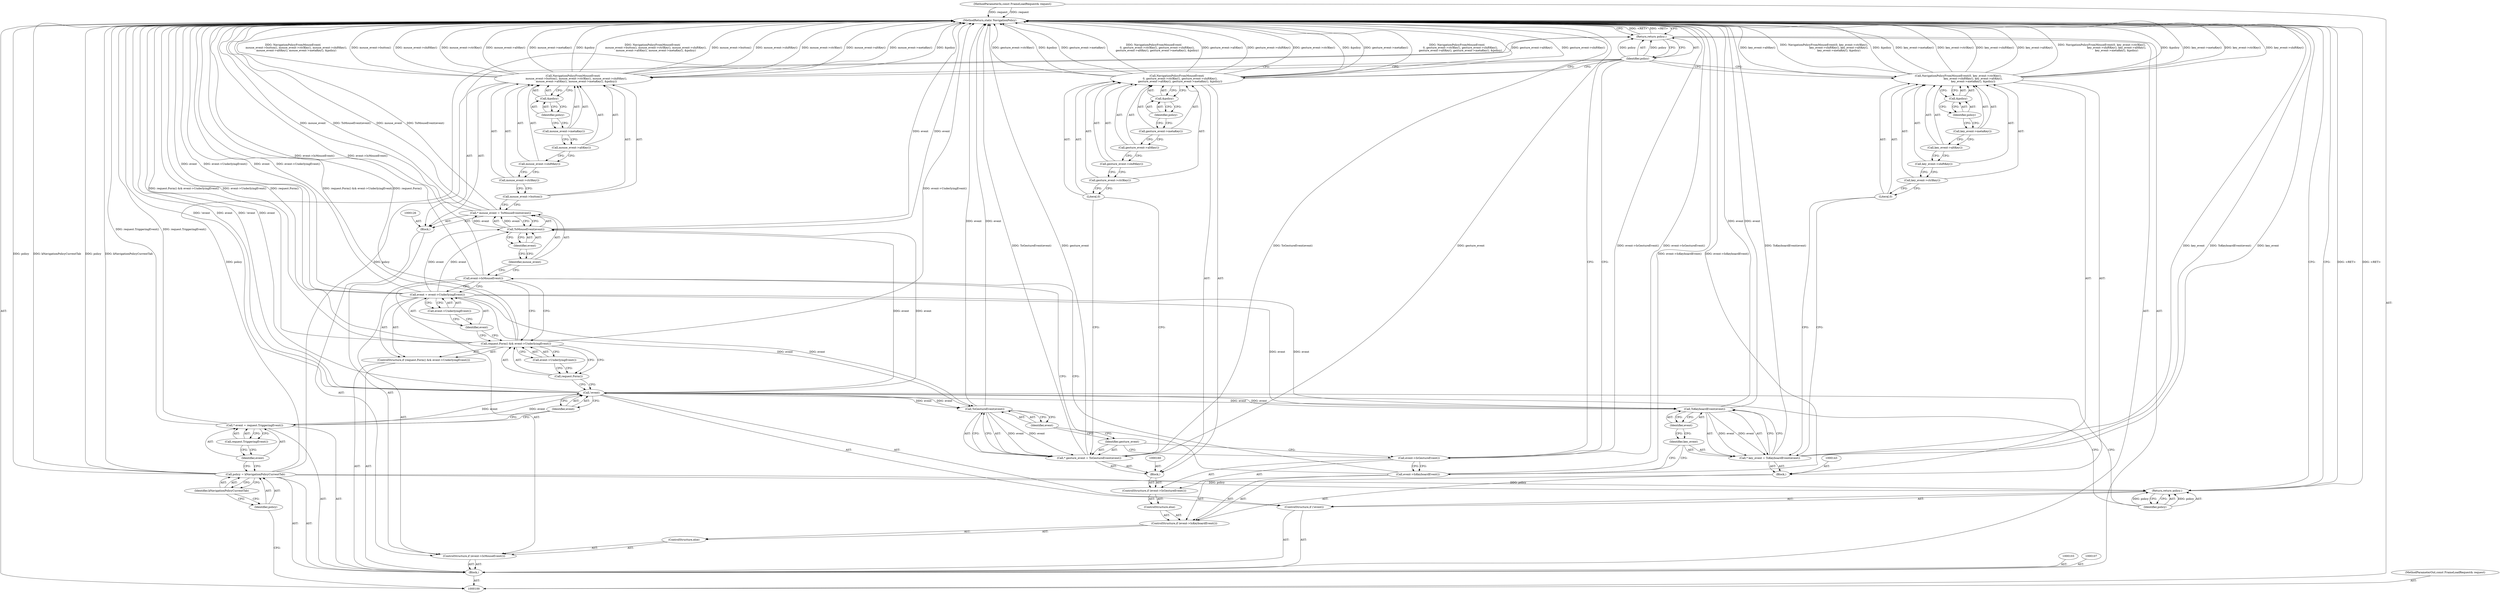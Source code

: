 digraph "1_Chrome_4379a7fcff8190aa7ba72307b398161c32102c52" {
"1000175" [label="(MethodReturn,static NavigationPolicy)"];
"1000127" [label="(Call,* mouse_event = ToMouseEvent(event))"];
"1000128" [label="(Identifier,mouse_event)"];
"1000129" [label="(Call,ToMouseEvent(event))"];
"1000130" [label="(Identifier,event)"];
"1000125" [label="(Block,)"];
"1000131" [label="(Call,NavigationPolicyFromMouseEvent(\n        mouse_event->button(), mouse_event->ctrlKey(), mouse_event->shiftKey(),\n        mouse_event->altKey(), mouse_event->metaKey(), &policy))"];
"1000133" [label="(Call,mouse_event->ctrlKey())"];
"1000134" [label="(Call,mouse_event->shiftKey())"];
"1000132" [label="(Call,mouse_event->button())"];
"1000136" [label="(Call,mouse_event->metaKey())"];
"1000137" [label="(Call,&policy)"];
"1000138" [label="(Identifier,policy)"];
"1000135" [label="(Call,mouse_event->altKey())"];
"1000141" [label="(Call,event->IsKeyboardEvent())"];
"1000139" [label="(ControlStructure,else)"];
"1000140" [label="(ControlStructure,if (event->IsKeyboardEvent()))"];
"1000144" [label="(Call,* key_event = ToKeyboardEvent(event))"];
"1000145" [label="(Identifier,key_event)"];
"1000146" [label="(Call,ToKeyboardEvent(event))"];
"1000142" [label="(Block,)"];
"1000147" [label="(Identifier,event)"];
"1000149" [label="(Literal,0)"];
"1000150" [label="(Call,key_event->ctrlKey())"];
"1000148" [label="(Call,NavigationPolicyFromMouseEvent(0, key_event->ctrlKey(),\n                                   key_event->shiftKey(), key_event->altKey(),\n                                   key_event->metaKey(), &policy))"];
"1000151" [label="(Call,key_event->shiftKey())"];
"1000152" [label="(Call,key_event->altKey())"];
"1000153" [label="(Call,key_event->metaKey())"];
"1000154" [label="(Call,&policy)"];
"1000155" [label="(Identifier,policy)"];
"1000158" [label="(Call,event->IsGestureEvent())"];
"1000156" [label="(ControlStructure,else)"];
"1000157" [label="(ControlStructure,if (event->IsGestureEvent()))"];
"1000102" [label="(Block,)"];
"1000101" [label="(MethodParameterIn,const FrameLoadRequest& request)"];
"1000283" [label="(MethodParameterOut,const FrameLoadRequest& request)"];
"1000161" [label="(Call,* gesture_event = ToGestureEvent(event))"];
"1000162" [label="(Identifier,gesture_event)"];
"1000163" [label="(Call,ToGestureEvent(event))"];
"1000159" [label="(Block,)"];
"1000164" [label="(Identifier,event)"];
"1000165" [label="(Call,NavigationPolicyFromMouseEvent(\n        0, gesture_event->ctrlKey(), gesture_event->shiftKey(),\n        gesture_event->altKey(), gesture_event->metaKey(), &policy))"];
"1000167" [label="(Call,gesture_event->ctrlKey())"];
"1000168" [label="(Call,gesture_event->shiftKey())"];
"1000166" [label="(Literal,0)"];
"1000170" [label="(Call,gesture_event->metaKey())"];
"1000171" [label="(Call,&policy)"];
"1000172" [label="(Identifier,policy)"];
"1000169" [label="(Call,gesture_event->altKey())"];
"1000174" [label="(Identifier,policy)"];
"1000173" [label="(Return,return policy;)"];
"1000104" [label="(Call,policy = kNavigationPolicyCurrentTab)"];
"1000105" [label="(Identifier,policy)"];
"1000106" [label="(Identifier,kNavigationPolicyCurrentTab)"];
"1000110" [label="(Call,request.TriggeringEvent())"];
"1000108" [label="(Call,* event = request.TriggeringEvent())"];
"1000109" [label="(Identifier,event)"];
"1000111" [label="(ControlStructure,if (!event))"];
"1000112" [label="(Call,!event)"];
"1000113" [label="(Identifier,event)"];
"1000115" [label="(Identifier,policy)"];
"1000114" [label="(Return,return policy;)"];
"1000116" [label="(ControlStructure,if (request.Form() && event->UnderlyingEvent()))"];
"1000119" [label="(Call,event->UnderlyingEvent())"];
"1000117" [label="(Call,request.Form() && event->UnderlyingEvent())"];
"1000118" [label="(Call,request.Form())"];
"1000122" [label="(Call,event->UnderlyingEvent())"];
"1000120" [label="(Call,event = event->UnderlyingEvent())"];
"1000121" [label="(Identifier,event)"];
"1000123" [label="(ControlStructure,if (event->IsMouseEvent()))"];
"1000124" [label="(Call,event->IsMouseEvent())"];
"1000175" -> "1000100"  [label="AST: "];
"1000175" -> "1000114"  [label="CFG: "];
"1000175" -> "1000173"  [label="CFG: "];
"1000173" -> "1000175"  [label="DDG: <RET>"];
"1000117" -> "1000175"  [label="DDG: request.Form() && event->UnderlyingEvent()"];
"1000117" -> "1000175"  [label="DDG: request.Form()"];
"1000117" -> "1000175"  [label="DDG: event->UnderlyingEvent()"];
"1000148" -> "1000175"  [label="DDG: key_event->shiftKey()"];
"1000148" -> "1000175"  [label="DDG: key_event->altKey()"];
"1000148" -> "1000175"  [label="DDG: NavigationPolicyFromMouseEvent(0, key_event->ctrlKey(),\n                                   key_event->shiftKey(), key_event->altKey(),\n                                   key_event->metaKey(), &policy)"];
"1000148" -> "1000175"  [label="DDG: &policy"];
"1000148" -> "1000175"  [label="DDG: key_event->metaKey()"];
"1000148" -> "1000175"  [label="DDG: key_event->ctrlKey()"];
"1000165" -> "1000175"  [label="DDG: gesture_event->altKey()"];
"1000165" -> "1000175"  [label="DDG: gesture_event->shiftKey()"];
"1000165" -> "1000175"  [label="DDG: gesture_event->ctrlKey()"];
"1000165" -> "1000175"  [label="DDG: &policy"];
"1000165" -> "1000175"  [label="DDG: gesture_event->metaKey()"];
"1000165" -> "1000175"  [label="DDG: NavigationPolicyFromMouseEvent(\n        0, gesture_event->ctrlKey(), gesture_event->shiftKey(),\n        gesture_event->altKey(), gesture_event->metaKey(), &policy)"];
"1000104" -> "1000175"  [label="DDG: policy"];
"1000104" -> "1000175"  [label="DDG: kNavigationPolicyCurrentTab"];
"1000120" -> "1000175"  [label="DDG: event"];
"1000120" -> "1000175"  [label="DDG: event->UnderlyingEvent()"];
"1000127" -> "1000175"  [label="DDG: mouse_event"];
"1000127" -> "1000175"  [label="DDG: ToMouseEvent(event)"];
"1000129" -> "1000175"  [label="DDG: event"];
"1000163" -> "1000175"  [label="DDG: event"];
"1000131" -> "1000175"  [label="DDG: mouse_event->button()"];
"1000131" -> "1000175"  [label="DDG: mouse_event->shiftKey()"];
"1000131" -> "1000175"  [label="DDG: mouse_event->ctrlKey()"];
"1000131" -> "1000175"  [label="DDG: mouse_event->altKey()"];
"1000131" -> "1000175"  [label="DDG: mouse_event->metaKey()"];
"1000131" -> "1000175"  [label="DDG: &policy"];
"1000131" -> "1000175"  [label="DDG: NavigationPolicyFromMouseEvent(\n        mouse_event->button(), mouse_event->ctrlKey(), mouse_event->shiftKey(),\n        mouse_event->altKey(), mouse_event->metaKey(), &policy)"];
"1000141" -> "1000175"  [label="DDG: event->IsKeyboardEvent()"];
"1000158" -> "1000175"  [label="DDG: event->IsGestureEvent()"];
"1000112" -> "1000175"  [label="DDG: !event"];
"1000112" -> "1000175"  [label="DDG: event"];
"1000101" -> "1000175"  [label="DDG: request"];
"1000108" -> "1000175"  [label="DDG: request.TriggeringEvent()"];
"1000144" -> "1000175"  [label="DDG: key_event"];
"1000144" -> "1000175"  [label="DDG: ToKeyboardEvent(event)"];
"1000161" -> "1000175"  [label="DDG: ToGestureEvent(event)"];
"1000161" -> "1000175"  [label="DDG: gesture_event"];
"1000146" -> "1000175"  [label="DDG: event"];
"1000124" -> "1000175"  [label="DDG: event->IsMouseEvent()"];
"1000114" -> "1000175"  [label="DDG: <RET>"];
"1000127" -> "1000125"  [label="AST: "];
"1000127" -> "1000129"  [label="CFG: "];
"1000128" -> "1000127"  [label="AST: "];
"1000129" -> "1000127"  [label="AST: "];
"1000132" -> "1000127"  [label="CFG: "];
"1000127" -> "1000175"  [label="DDG: mouse_event"];
"1000127" -> "1000175"  [label="DDG: ToMouseEvent(event)"];
"1000129" -> "1000127"  [label="DDG: event"];
"1000128" -> "1000127"  [label="AST: "];
"1000128" -> "1000124"  [label="CFG: "];
"1000130" -> "1000128"  [label="CFG: "];
"1000129" -> "1000127"  [label="AST: "];
"1000129" -> "1000130"  [label="CFG: "];
"1000130" -> "1000129"  [label="AST: "];
"1000127" -> "1000129"  [label="CFG: "];
"1000129" -> "1000175"  [label="DDG: event"];
"1000129" -> "1000127"  [label="DDG: event"];
"1000120" -> "1000129"  [label="DDG: event"];
"1000112" -> "1000129"  [label="DDG: event"];
"1000130" -> "1000129"  [label="AST: "];
"1000130" -> "1000128"  [label="CFG: "];
"1000129" -> "1000130"  [label="CFG: "];
"1000125" -> "1000123"  [label="AST: "];
"1000126" -> "1000125"  [label="AST: "];
"1000127" -> "1000125"  [label="AST: "];
"1000131" -> "1000125"  [label="AST: "];
"1000131" -> "1000125"  [label="AST: "];
"1000131" -> "1000137"  [label="CFG: "];
"1000132" -> "1000131"  [label="AST: "];
"1000133" -> "1000131"  [label="AST: "];
"1000134" -> "1000131"  [label="AST: "];
"1000135" -> "1000131"  [label="AST: "];
"1000136" -> "1000131"  [label="AST: "];
"1000137" -> "1000131"  [label="AST: "];
"1000174" -> "1000131"  [label="CFG: "];
"1000131" -> "1000175"  [label="DDG: mouse_event->button()"];
"1000131" -> "1000175"  [label="DDG: mouse_event->shiftKey()"];
"1000131" -> "1000175"  [label="DDG: mouse_event->ctrlKey()"];
"1000131" -> "1000175"  [label="DDG: mouse_event->altKey()"];
"1000131" -> "1000175"  [label="DDG: mouse_event->metaKey()"];
"1000131" -> "1000175"  [label="DDG: &policy"];
"1000131" -> "1000175"  [label="DDG: NavigationPolicyFromMouseEvent(\n        mouse_event->button(), mouse_event->ctrlKey(), mouse_event->shiftKey(),\n        mouse_event->altKey(), mouse_event->metaKey(), &policy)"];
"1000133" -> "1000131"  [label="AST: "];
"1000133" -> "1000132"  [label="CFG: "];
"1000134" -> "1000133"  [label="CFG: "];
"1000134" -> "1000131"  [label="AST: "];
"1000134" -> "1000133"  [label="CFG: "];
"1000135" -> "1000134"  [label="CFG: "];
"1000132" -> "1000131"  [label="AST: "];
"1000132" -> "1000127"  [label="CFG: "];
"1000133" -> "1000132"  [label="CFG: "];
"1000136" -> "1000131"  [label="AST: "];
"1000136" -> "1000135"  [label="CFG: "];
"1000138" -> "1000136"  [label="CFG: "];
"1000137" -> "1000131"  [label="AST: "];
"1000137" -> "1000138"  [label="CFG: "];
"1000138" -> "1000137"  [label="AST: "];
"1000131" -> "1000137"  [label="CFG: "];
"1000138" -> "1000137"  [label="AST: "];
"1000138" -> "1000136"  [label="CFG: "];
"1000137" -> "1000138"  [label="CFG: "];
"1000135" -> "1000131"  [label="AST: "];
"1000135" -> "1000134"  [label="CFG: "];
"1000136" -> "1000135"  [label="CFG: "];
"1000141" -> "1000140"  [label="AST: "];
"1000141" -> "1000124"  [label="CFG: "];
"1000145" -> "1000141"  [label="CFG: "];
"1000158" -> "1000141"  [label="CFG: "];
"1000141" -> "1000175"  [label="DDG: event->IsKeyboardEvent()"];
"1000139" -> "1000123"  [label="AST: "];
"1000140" -> "1000139"  [label="AST: "];
"1000140" -> "1000139"  [label="AST: "];
"1000141" -> "1000140"  [label="AST: "];
"1000142" -> "1000140"  [label="AST: "];
"1000156" -> "1000140"  [label="AST: "];
"1000144" -> "1000142"  [label="AST: "];
"1000144" -> "1000146"  [label="CFG: "];
"1000145" -> "1000144"  [label="AST: "];
"1000146" -> "1000144"  [label="AST: "];
"1000149" -> "1000144"  [label="CFG: "];
"1000144" -> "1000175"  [label="DDG: key_event"];
"1000144" -> "1000175"  [label="DDG: ToKeyboardEvent(event)"];
"1000146" -> "1000144"  [label="DDG: event"];
"1000145" -> "1000144"  [label="AST: "];
"1000145" -> "1000141"  [label="CFG: "];
"1000147" -> "1000145"  [label="CFG: "];
"1000146" -> "1000144"  [label="AST: "];
"1000146" -> "1000147"  [label="CFG: "];
"1000147" -> "1000146"  [label="AST: "];
"1000144" -> "1000146"  [label="CFG: "];
"1000146" -> "1000175"  [label="DDG: event"];
"1000146" -> "1000144"  [label="DDG: event"];
"1000120" -> "1000146"  [label="DDG: event"];
"1000112" -> "1000146"  [label="DDG: event"];
"1000142" -> "1000140"  [label="AST: "];
"1000143" -> "1000142"  [label="AST: "];
"1000144" -> "1000142"  [label="AST: "];
"1000148" -> "1000142"  [label="AST: "];
"1000147" -> "1000146"  [label="AST: "];
"1000147" -> "1000145"  [label="CFG: "];
"1000146" -> "1000147"  [label="CFG: "];
"1000149" -> "1000148"  [label="AST: "];
"1000149" -> "1000144"  [label="CFG: "];
"1000150" -> "1000149"  [label="CFG: "];
"1000150" -> "1000148"  [label="AST: "];
"1000150" -> "1000149"  [label="CFG: "];
"1000151" -> "1000150"  [label="CFG: "];
"1000148" -> "1000142"  [label="AST: "];
"1000148" -> "1000154"  [label="CFG: "];
"1000149" -> "1000148"  [label="AST: "];
"1000150" -> "1000148"  [label="AST: "];
"1000151" -> "1000148"  [label="AST: "];
"1000152" -> "1000148"  [label="AST: "];
"1000153" -> "1000148"  [label="AST: "];
"1000154" -> "1000148"  [label="AST: "];
"1000174" -> "1000148"  [label="CFG: "];
"1000148" -> "1000175"  [label="DDG: key_event->shiftKey()"];
"1000148" -> "1000175"  [label="DDG: key_event->altKey()"];
"1000148" -> "1000175"  [label="DDG: NavigationPolicyFromMouseEvent(0, key_event->ctrlKey(),\n                                   key_event->shiftKey(), key_event->altKey(),\n                                   key_event->metaKey(), &policy)"];
"1000148" -> "1000175"  [label="DDG: &policy"];
"1000148" -> "1000175"  [label="DDG: key_event->metaKey()"];
"1000148" -> "1000175"  [label="DDG: key_event->ctrlKey()"];
"1000151" -> "1000148"  [label="AST: "];
"1000151" -> "1000150"  [label="CFG: "];
"1000152" -> "1000151"  [label="CFG: "];
"1000152" -> "1000148"  [label="AST: "];
"1000152" -> "1000151"  [label="CFG: "];
"1000153" -> "1000152"  [label="CFG: "];
"1000153" -> "1000148"  [label="AST: "];
"1000153" -> "1000152"  [label="CFG: "];
"1000155" -> "1000153"  [label="CFG: "];
"1000154" -> "1000148"  [label="AST: "];
"1000154" -> "1000155"  [label="CFG: "];
"1000155" -> "1000154"  [label="AST: "];
"1000148" -> "1000154"  [label="CFG: "];
"1000155" -> "1000154"  [label="AST: "];
"1000155" -> "1000153"  [label="CFG: "];
"1000154" -> "1000155"  [label="CFG: "];
"1000158" -> "1000157"  [label="AST: "];
"1000158" -> "1000141"  [label="CFG: "];
"1000162" -> "1000158"  [label="CFG: "];
"1000174" -> "1000158"  [label="CFG: "];
"1000158" -> "1000175"  [label="DDG: event->IsGestureEvent()"];
"1000156" -> "1000140"  [label="AST: "];
"1000157" -> "1000156"  [label="AST: "];
"1000157" -> "1000156"  [label="AST: "];
"1000158" -> "1000157"  [label="AST: "];
"1000159" -> "1000157"  [label="AST: "];
"1000102" -> "1000100"  [label="AST: "];
"1000103" -> "1000102"  [label="AST: "];
"1000104" -> "1000102"  [label="AST: "];
"1000107" -> "1000102"  [label="AST: "];
"1000108" -> "1000102"  [label="AST: "];
"1000111" -> "1000102"  [label="AST: "];
"1000116" -> "1000102"  [label="AST: "];
"1000123" -> "1000102"  [label="AST: "];
"1000173" -> "1000102"  [label="AST: "];
"1000101" -> "1000100"  [label="AST: "];
"1000101" -> "1000175"  [label="DDG: request"];
"1000283" -> "1000100"  [label="AST: "];
"1000161" -> "1000159"  [label="AST: "];
"1000161" -> "1000163"  [label="CFG: "];
"1000162" -> "1000161"  [label="AST: "];
"1000163" -> "1000161"  [label="AST: "];
"1000166" -> "1000161"  [label="CFG: "];
"1000161" -> "1000175"  [label="DDG: ToGestureEvent(event)"];
"1000161" -> "1000175"  [label="DDG: gesture_event"];
"1000163" -> "1000161"  [label="DDG: event"];
"1000162" -> "1000161"  [label="AST: "];
"1000162" -> "1000158"  [label="CFG: "];
"1000164" -> "1000162"  [label="CFG: "];
"1000163" -> "1000161"  [label="AST: "];
"1000163" -> "1000164"  [label="CFG: "];
"1000164" -> "1000163"  [label="AST: "];
"1000161" -> "1000163"  [label="CFG: "];
"1000163" -> "1000175"  [label="DDG: event"];
"1000163" -> "1000161"  [label="DDG: event"];
"1000120" -> "1000163"  [label="DDG: event"];
"1000112" -> "1000163"  [label="DDG: event"];
"1000159" -> "1000157"  [label="AST: "];
"1000160" -> "1000159"  [label="AST: "];
"1000161" -> "1000159"  [label="AST: "];
"1000165" -> "1000159"  [label="AST: "];
"1000164" -> "1000163"  [label="AST: "];
"1000164" -> "1000162"  [label="CFG: "];
"1000163" -> "1000164"  [label="CFG: "];
"1000165" -> "1000159"  [label="AST: "];
"1000165" -> "1000171"  [label="CFG: "];
"1000166" -> "1000165"  [label="AST: "];
"1000167" -> "1000165"  [label="AST: "];
"1000168" -> "1000165"  [label="AST: "];
"1000169" -> "1000165"  [label="AST: "];
"1000170" -> "1000165"  [label="AST: "];
"1000171" -> "1000165"  [label="AST: "];
"1000174" -> "1000165"  [label="CFG: "];
"1000165" -> "1000175"  [label="DDG: gesture_event->altKey()"];
"1000165" -> "1000175"  [label="DDG: gesture_event->shiftKey()"];
"1000165" -> "1000175"  [label="DDG: gesture_event->ctrlKey()"];
"1000165" -> "1000175"  [label="DDG: &policy"];
"1000165" -> "1000175"  [label="DDG: gesture_event->metaKey()"];
"1000165" -> "1000175"  [label="DDG: NavigationPolicyFromMouseEvent(\n        0, gesture_event->ctrlKey(), gesture_event->shiftKey(),\n        gesture_event->altKey(), gesture_event->metaKey(), &policy)"];
"1000167" -> "1000165"  [label="AST: "];
"1000167" -> "1000166"  [label="CFG: "];
"1000168" -> "1000167"  [label="CFG: "];
"1000168" -> "1000165"  [label="AST: "];
"1000168" -> "1000167"  [label="CFG: "];
"1000169" -> "1000168"  [label="CFG: "];
"1000166" -> "1000165"  [label="AST: "];
"1000166" -> "1000161"  [label="CFG: "];
"1000167" -> "1000166"  [label="CFG: "];
"1000170" -> "1000165"  [label="AST: "];
"1000170" -> "1000169"  [label="CFG: "];
"1000172" -> "1000170"  [label="CFG: "];
"1000171" -> "1000165"  [label="AST: "];
"1000171" -> "1000172"  [label="CFG: "];
"1000172" -> "1000171"  [label="AST: "];
"1000165" -> "1000171"  [label="CFG: "];
"1000172" -> "1000171"  [label="AST: "];
"1000172" -> "1000170"  [label="CFG: "];
"1000171" -> "1000172"  [label="CFG: "];
"1000169" -> "1000165"  [label="AST: "];
"1000169" -> "1000168"  [label="CFG: "];
"1000170" -> "1000169"  [label="CFG: "];
"1000174" -> "1000173"  [label="AST: "];
"1000174" -> "1000131"  [label="CFG: "];
"1000174" -> "1000148"  [label="CFG: "];
"1000174" -> "1000165"  [label="CFG: "];
"1000174" -> "1000158"  [label="CFG: "];
"1000173" -> "1000174"  [label="CFG: "];
"1000174" -> "1000173"  [label="DDG: policy"];
"1000173" -> "1000102"  [label="AST: "];
"1000173" -> "1000174"  [label="CFG: "];
"1000174" -> "1000173"  [label="AST: "];
"1000175" -> "1000173"  [label="CFG: "];
"1000173" -> "1000175"  [label="DDG: <RET>"];
"1000174" -> "1000173"  [label="DDG: policy"];
"1000104" -> "1000173"  [label="DDG: policy"];
"1000104" -> "1000102"  [label="AST: "];
"1000104" -> "1000106"  [label="CFG: "];
"1000105" -> "1000104"  [label="AST: "];
"1000106" -> "1000104"  [label="AST: "];
"1000109" -> "1000104"  [label="CFG: "];
"1000104" -> "1000175"  [label="DDG: policy"];
"1000104" -> "1000175"  [label="DDG: kNavigationPolicyCurrentTab"];
"1000104" -> "1000114"  [label="DDG: policy"];
"1000104" -> "1000173"  [label="DDG: policy"];
"1000105" -> "1000104"  [label="AST: "];
"1000105" -> "1000100"  [label="CFG: "];
"1000106" -> "1000105"  [label="CFG: "];
"1000106" -> "1000104"  [label="AST: "];
"1000106" -> "1000105"  [label="CFG: "];
"1000104" -> "1000106"  [label="CFG: "];
"1000110" -> "1000108"  [label="AST: "];
"1000110" -> "1000109"  [label="CFG: "];
"1000108" -> "1000110"  [label="CFG: "];
"1000108" -> "1000102"  [label="AST: "];
"1000108" -> "1000110"  [label="CFG: "];
"1000109" -> "1000108"  [label="AST: "];
"1000110" -> "1000108"  [label="AST: "];
"1000113" -> "1000108"  [label="CFG: "];
"1000108" -> "1000175"  [label="DDG: request.TriggeringEvent()"];
"1000108" -> "1000112"  [label="DDG: event"];
"1000109" -> "1000108"  [label="AST: "];
"1000109" -> "1000104"  [label="CFG: "];
"1000110" -> "1000109"  [label="CFG: "];
"1000111" -> "1000102"  [label="AST: "];
"1000112" -> "1000111"  [label="AST: "];
"1000114" -> "1000111"  [label="AST: "];
"1000112" -> "1000111"  [label="AST: "];
"1000112" -> "1000113"  [label="CFG: "];
"1000113" -> "1000112"  [label="AST: "];
"1000115" -> "1000112"  [label="CFG: "];
"1000118" -> "1000112"  [label="CFG: "];
"1000112" -> "1000175"  [label="DDG: !event"];
"1000112" -> "1000175"  [label="DDG: event"];
"1000108" -> "1000112"  [label="DDG: event"];
"1000112" -> "1000129"  [label="DDG: event"];
"1000112" -> "1000146"  [label="DDG: event"];
"1000112" -> "1000163"  [label="DDG: event"];
"1000113" -> "1000112"  [label="AST: "];
"1000113" -> "1000108"  [label="CFG: "];
"1000112" -> "1000113"  [label="CFG: "];
"1000115" -> "1000114"  [label="AST: "];
"1000115" -> "1000112"  [label="CFG: "];
"1000114" -> "1000115"  [label="CFG: "];
"1000115" -> "1000114"  [label="DDG: policy"];
"1000114" -> "1000111"  [label="AST: "];
"1000114" -> "1000115"  [label="CFG: "];
"1000115" -> "1000114"  [label="AST: "];
"1000175" -> "1000114"  [label="CFG: "];
"1000114" -> "1000175"  [label="DDG: <RET>"];
"1000115" -> "1000114"  [label="DDG: policy"];
"1000104" -> "1000114"  [label="DDG: policy"];
"1000116" -> "1000102"  [label="AST: "];
"1000117" -> "1000116"  [label="AST: "];
"1000120" -> "1000116"  [label="AST: "];
"1000119" -> "1000117"  [label="AST: "];
"1000119" -> "1000118"  [label="CFG: "];
"1000117" -> "1000119"  [label="CFG: "];
"1000117" -> "1000116"  [label="AST: "];
"1000117" -> "1000118"  [label="CFG: "];
"1000117" -> "1000119"  [label="CFG: "];
"1000118" -> "1000117"  [label="AST: "];
"1000119" -> "1000117"  [label="AST: "];
"1000121" -> "1000117"  [label="CFG: "];
"1000124" -> "1000117"  [label="CFG: "];
"1000117" -> "1000175"  [label="DDG: request.Form() && event->UnderlyingEvent()"];
"1000117" -> "1000175"  [label="DDG: request.Form()"];
"1000117" -> "1000175"  [label="DDG: event->UnderlyingEvent()"];
"1000118" -> "1000117"  [label="AST: "];
"1000118" -> "1000112"  [label="CFG: "];
"1000119" -> "1000118"  [label="CFG: "];
"1000117" -> "1000118"  [label="CFG: "];
"1000122" -> "1000120"  [label="AST: "];
"1000122" -> "1000121"  [label="CFG: "];
"1000120" -> "1000122"  [label="CFG: "];
"1000120" -> "1000116"  [label="AST: "];
"1000120" -> "1000122"  [label="CFG: "];
"1000121" -> "1000120"  [label="AST: "];
"1000122" -> "1000120"  [label="AST: "];
"1000124" -> "1000120"  [label="CFG: "];
"1000120" -> "1000175"  [label="DDG: event"];
"1000120" -> "1000175"  [label="DDG: event->UnderlyingEvent()"];
"1000120" -> "1000129"  [label="DDG: event"];
"1000120" -> "1000146"  [label="DDG: event"];
"1000120" -> "1000163"  [label="DDG: event"];
"1000121" -> "1000120"  [label="AST: "];
"1000121" -> "1000117"  [label="CFG: "];
"1000122" -> "1000121"  [label="CFG: "];
"1000123" -> "1000102"  [label="AST: "];
"1000124" -> "1000123"  [label="AST: "];
"1000125" -> "1000123"  [label="AST: "];
"1000139" -> "1000123"  [label="AST: "];
"1000124" -> "1000123"  [label="AST: "];
"1000124" -> "1000120"  [label="CFG: "];
"1000124" -> "1000117"  [label="CFG: "];
"1000128" -> "1000124"  [label="CFG: "];
"1000141" -> "1000124"  [label="CFG: "];
"1000124" -> "1000175"  [label="DDG: event->IsMouseEvent()"];
}
